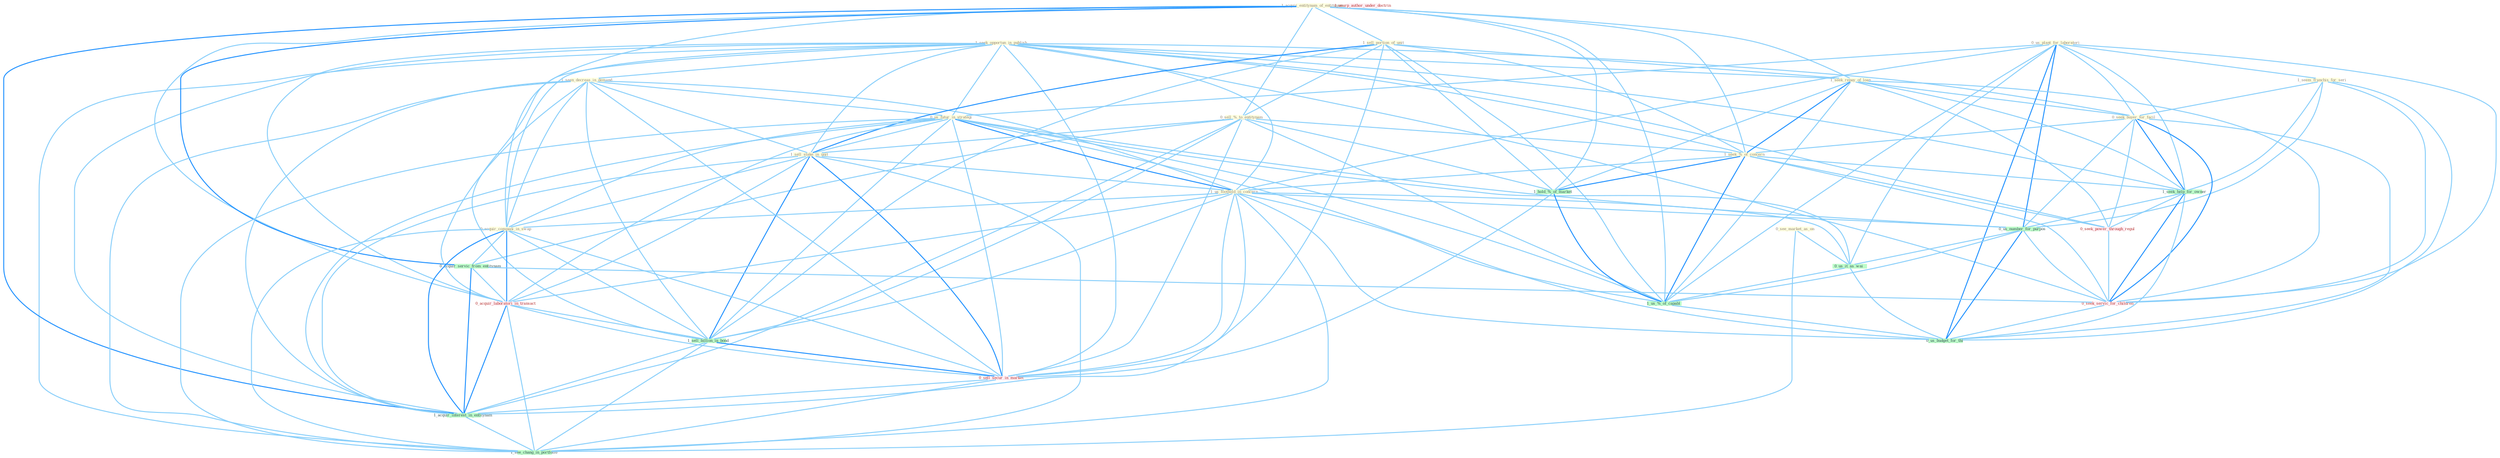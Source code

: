 Graph G{ 
    node
    [shape=polygon,style=filled,width=.5,height=.06,color="#BDFCC9",fixedsize=true,fontsize=4,
    fontcolor="#2f4f4f"];
    {node
    [color="#ffffe0", fontcolor="#8b7d6b"] "1_seek_opportun_in_publish " "1_acquir_entitynam_of_entitynam " "1_seen_decreas_in_demand " "0_us_plant_for_laboratori " "1_sell_portion_of_unit " "1_seek_repay_of_loan " "0_us_futur_in_strategi " "1_seem_franchis_for_seri " "0_seek_buyer_for_facil " "0_sell_%_to_entitynam " "1_seek_%_of_concern " "1_sell_stake_in_unit " "1_us_foothold_in_concern " "0_see_market_as_on " "0_acquir_compani_in_swap "}
{node [color="#fff0f5", fontcolor="#b22222"] "0_seek_power_through_regul " "0_acquir_laboratori_in_transact " "1_usurp_author_under_doctrin " "0_sell_secur_in_market " "0_seek_servic_for_children "}
edge [color="#B0E2FF"];

	"1_seek_opportun_in_publish " -- "1_seen_decreas_in_demand " [w="1", color="#87cefa" ];
	"1_seek_opportun_in_publish " -- "1_seek_repay_of_loan " [w="1", color="#87cefa" ];
	"1_seek_opportun_in_publish " -- "0_us_futur_in_strategi " [w="1", color="#87cefa" ];
	"1_seek_opportun_in_publish " -- "0_seek_buyer_for_facil " [w="1", color="#87cefa" ];
	"1_seek_opportun_in_publish " -- "1_seek_%_of_concern " [w="1", color="#87cefa" ];
	"1_seek_opportun_in_publish " -- "1_sell_stake_in_unit " [w="1", color="#87cefa" ];
	"1_seek_opportun_in_publish " -- "1_us_foothold_in_concern " [w="1", color="#87cefa" ];
	"1_seek_opportun_in_publish " -- "0_acquir_compani_in_swap " [w="1", color="#87cefa" ];
	"1_seek_opportun_in_publish " -- "1_seek_help_for_owner " [w="1", color="#87cefa" ];
	"1_seek_opportun_in_publish " -- "0_seek_power_through_regul " [w="1", color="#87cefa" ];
	"1_seek_opportun_in_publish " -- "0_acquir_laboratori_in_transact " [w="1", color="#87cefa" ];
	"1_seek_opportun_in_publish " -- "1_sell_billion_in_bond " [w="1", color="#87cefa" ];
	"1_seek_opportun_in_publish " -- "0_sell_secur_in_market " [w="1", color="#87cefa" ];
	"1_seek_opportun_in_publish " -- "1_acquir_interest_in_entitynam " [w="1", color="#87cefa" ];
	"1_seek_opportun_in_publish " -- "0_seek_servic_for_children " [w="1", color="#87cefa" ];
	"1_seek_opportun_in_publish " -- "1_see_chang_in_portfolio " [w="1", color="#87cefa" ];
	"1_acquir_entitynam_of_entitynam " -- "1_sell_portion_of_unit " [w="1", color="#87cefa" ];
	"1_acquir_entitynam_of_entitynam " -- "1_seek_repay_of_loan " [w="1", color="#87cefa" ];
	"1_acquir_entitynam_of_entitynam " -- "0_sell_%_to_entitynam " [w="1", color="#87cefa" ];
	"1_acquir_entitynam_of_entitynam " -- "1_seek_%_of_concern " [w="1", color="#87cefa" ];
	"1_acquir_entitynam_of_entitynam " -- "0_acquir_compani_in_swap " [w="1", color="#87cefa" ];
	"1_acquir_entitynam_of_entitynam " -- "0_acquir_servic_from_entitynam " [w="2", color="#1e90ff" , len=0.8];
	"1_acquir_entitynam_of_entitynam " -- "1_hold_%_of_market " [w="1", color="#87cefa" ];
	"1_acquir_entitynam_of_entitynam " -- "0_acquir_laboratori_in_transact " [w="1", color="#87cefa" ];
	"1_acquir_entitynam_of_entitynam " -- "1_us_%_of_capabl " [w="1", color="#87cefa" ];
	"1_acquir_entitynam_of_entitynam " -- "1_acquir_interest_in_entitynam " [w="2", color="#1e90ff" , len=0.8];
	"1_seen_decreas_in_demand " -- "0_us_futur_in_strategi " [w="1", color="#87cefa" ];
	"1_seen_decreas_in_demand " -- "1_sell_stake_in_unit " [w="1", color="#87cefa" ];
	"1_seen_decreas_in_demand " -- "1_us_foothold_in_concern " [w="1", color="#87cefa" ];
	"1_seen_decreas_in_demand " -- "0_acquir_compani_in_swap " [w="1", color="#87cefa" ];
	"1_seen_decreas_in_demand " -- "0_acquir_laboratori_in_transact " [w="1", color="#87cefa" ];
	"1_seen_decreas_in_demand " -- "1_sell_billion_in_bond " [w="1", color="#87cefa" ];
	"1_seen_decreas_in_demand " -- "0_sell_secur_in_market " [w="1", color="#87cefa" ];
	"1_seen_decreas_in_demand " -- "1_acquir_interest_in_entitynam " [w="1", color="#87cefa" ];
	"1_seen_decreas_in_demand " -- "1_see_chang_in_portfolio " [w="1", color="#87cefa" ];
	"0_us_plant_for_laboratori " -- "0_us_futur_in_strategi " [w="1", color="#87cefa" ];
	"0_us_plant_for_laboratori " -- "1_seem_franchis_for_seri " [w="1", color="#87cefa" ];
	"0_us_plant_for_laboratori " -- "0_seek_buyer_for_facil " [w="1", color="#87cefa" ];
	"0_us_plant_for_laboratori " -- "1_us_foothold_in_concern " [w="1", color="#87cefa" ];
	"0_us_plant_for_laboratori " -- "1_seek_help_for_owner " [w="1", color="#87cefa" ];
	"0_us_plant_for_laboratori " -- "0_us_number_for_purpos " [w="2", color="#1e90ff" , len=0.8];
	"0_us_plant_for_laboratori " -- "0_us_it_as_wai " [w="1", color="#87cefa" ];
	"0_us_plant_for_laboratori " -- "1_us_%_of_capabl " [w="1", color="#87cefa" ];
	"0_us_plant_for_laboratori " -- "0_seek_servic_for_children " [w="1", color="#87cefa" ];
	"0_us_plant_for_laboratori " -- "0_us_budget_for_thi " [w="2", color="#1e90ff" , len=0.8];
	"1_sell_portion_of_unit " -- "1_seek_repay_of_loan " [w="1", color="#87cefa" ];
	"1_sell_portion_of_unit " -- "0_sell_%_to_entitynam " [w="1", color="#87cefa" ];
	"1_sell_portion_of_unit " -- "1_seek_%_of_concern " [w="1", color="#87cefa" ];
	"1_sell_portion_of_unit " -- "1_sell_stake_in_unit " [w="2", color="#1e90ff" , len=0.8];
	"1_sell_portion_of_unit " -- "1_hold_%_of_market " [w="1", color="#87cefa" ];
	"1_sell_portion_of_unit " -- "1_sell_billion_in_bond " [w="1", color="#87cefa" ];
	"1_sell_portion_of_unit " -- "1_us_%_of_capabl " [w="1", color="#87cefa" ];
	"1_sell_portion_of_unit " -- "0_sell_secur_in_market " [w="1", color="#87cefa" ];
	"1_seek_repay_of_loan " -- "0_seek_buyer_for_facil " [w="1", color="#87cefa" ];
	"1_seek_repay_of_loan " -- "1_seek_%_of_concern " [w="2", color="#1e90ff" , len=0.8];
	"1_seek_repay_of_loan " -- "1_seek_help_for_owner " [w="1", color="#87cefa" ];
	"1_seek_repay_of_loan " -- "1_hold_%_of_market " [w="1", color="#87cefa" ];
	"1_seek_repay_of_loan " -- "0_seek_power_through_regul " [w="1", color="#87cefa" ];
	"1_seek_repay_of_loan " -- "1_us_%_of_capabl " [w="1", color="#87cefa" ];
	"1_seek_repay_of_loan " -- "0_seek_servic_for_children " [w="1", color="#87cefa" ];
	"0_us_futur_in_strategi " -- "1_sell_stake_in_unit " [w="1", color="#87cefa" ];
	"0_us_futur_in_strategi " -- "1_us_foothold_in_concern " [w="2", color="#1e90ff" , len=0.8];
	"0_us_futur_in_strategi " -- "0_acquir_compani_in_swap " [w="1", color="#87cefa" ];
	"0_us_futur_in_strategi " -- "0_us_number_for_purpos " [w="1", color="#87cefa" ];
	"0_us_futur_in_strategi " -- "0_acquir_laboratori_in_transact " [w="1", color="#87cefa" ];
	"0_us_futur_in_strategi " -- "1_sell_billion_in_bond " [w="1", color="#87cefa" ];
	"0_us_futur_in_strategi " -- "0_us_it_as_wai " [w="1", color="#87cefa" ];
	"0_us_futur_in_strategi " -- "1_us_%_of_capabl " [w="1", color="#87cefa" ];
	"0_us_futur_in_strategi " -- "0_sell_secur_in_market " [w="1", color="#87cefa" ];
	"0_us_futur_in_strategi " -- "1_acquir_interest_in_entitynam " [w="1", color="#87cefa" ];
	"0_us_futur_in_strategi " -- "1_see_chang_in_portfolio " [w="1", color="#87cefa" ];
	"0_us_futur_in_strategi " -- "0_us_budget_for_thi " [w="1", color="#87cefa" ];
	"1_seem_franchis_for_seri " -- "0_seek_buyer_for_facil " [w="1", color="#87cefa" ];
	"1_seem_franchis_for_seri " -- "1_seek_help_for_owner " [w="1", color="#87cefa" ];
	"1_seem_franchis_for_seri " -- "0_us_number_for_purpos " [w="1", color="#87cefa" ];
	"1_seem_franchis_for_seri " -- "0_seek_servic_for_children " [w="1", color="#87cefa" ];
	"1_seem_franchis_for_seri " -- "0_us_budget_for_thi " [w="1", color="#87cefa" ];
	"0_seek_buyer_for_facil " -- "1_seek_%_of_concern " [w="1", color="#87cefa" ];
	"0_seek_buyer_for_facil " -- "1_seek_help_for_owner " [w="2", color="#1e90ff" , len=0.8];
	"0_seek_buyer_for_facil " -- "0_seek_power_through_regul " [w="1", color="#87cefa" ];
	"0_seek_buyer_for_facil " -- "0_us_number_for_purpos " [w="1", color="#87cefa" ];
	"0_seek_buyer_for_facil " -- "0_seek_servic_for_children " [w="2", color="#1e90ff" , len=0.8];
	"0_seek_buyer_for_facil " -- "0_us_budget_for_thi " [w="1", color="#87cefa" ];
	"0_sell_%_to_entitynam " -- "1_seek_%_of_concern " [w="1", color="#87cefa" ];
	"0_sell_%_to_entitynam " -- "1_sell_stake_in_unit " [w="1", color="#87cefa" ];
	"0_sell_%_to_entitynam " -- "0_acquir_servic_from_entitynam " [w="1", color="#87cefa" ];
	"0_sell_%_to_entitynam " -- "1_hold_%_of_market " [w="1", color="#87cefa" ];
	"0_sell_%_to_entitynam " -- "1_sell_billion_in_bond " [w="1", color="#87cefa" ];
	"0_sell_%_to_entitynam " -- "1_us_%_of_capabl " [w="1", color="#87cefa" ];
	"0_sell_%_to_entitynam " -- "0_sell_secur_in_market " [w="1", color="#87cefa" ];
	"0_sell_%_to_entitynam " -- "1_acquir_interest_in_entitynam " [w="1", color="#87cefa" ];
	"1_seek_%_of_concern " -- "1_us_foothold_in_concern " [w="1", color="#87cefa" ];
	"1_seek_%_of_concern " -- "1_seek_help_for_owner " [w="1", color="#87cefa" ];
	"1_seek_%_of_concern " -- "1_hold_%_of_market " [w="2", color="#1e90ff" , len=0.8];
	"1_seek_%_of_concern " -- "0_seek_power_through_regul " [w="1", color="#87cefa" ];
	"1_seek_%_of_concern " -- "1_us_%_of_capabl " [w="2", color="#1e90ff" , len=0.8];
	"1_seek_%_of_concern " -- "0_seek_servic_for_children " [w="1", color="#87cefa" ];
	"1_sell_stake_in_unit " -- "1_us_foothold_in_concern " [w="1", color="#87cefa" ];
	"1_sell_stake_in_unit " -- "0_acquir_compani_in_swap " [w="1", color="#87cefa" ];
	"1_sell_stake_in_unit " -- "0_acquir_laboratori_in_transact " [w="1", color="#87cefa" ];
	"1_sell_stake_in_unit " -- "1_sell_billion_in_bond " [w="2", color="#1e90ff" , len=0.8];
	"1_sell_stake_in_unit " -- "0_sell_secur_in_market " [w="2", color="#1e90ff" , len=0.8];
	"1_sell_stake_in_unit " -- "1_acquir_interest_in_entitynam " [w="1", color="#87cefa" ];
	"1_sell_stake_in_unit " -- "1_see_chang_in_portfolio " [w="1", color="#87cefa" ];
	"1_us_foothold_in_concern " -- "0_acquir_compani_in_swap " [w="1", color="#87cefa" ];
	"1_us_foothold_in_concern " -- "0_us_number_for_purpos " [w="1", color="#87cefa" ];
	"1_us_foothold_in_concern " -- "0_acquir_laboratori_in_transact " [w="1", color="#87cefa" ];
	"1_us_foothold_in_concern " -- "1_sell_billion_in_bond " [w="1", color="#87cefa" ];
	"1_us_foothold_in_concern " -- "0_us_it_as_wai " [w="1", color="#87cefa" ];
	"1_us_foothold_in_concern " -- "1_us_%_of_capabl " [w="1", color="#87cefa" ];
	"1_us_foothold_in_concern " -- "0_sell_secur_in_market " [w="1", color="#87cefa" ];
	"1_us_foothold_in_concern " -- "1_acquir_interest_in_entitynam " [w="1", color="#87cefa" ];
	"1_us_foothold_in_concern " -- "1_see_chang_in_portfolio " [w="1", color="#87cefa" ];
	"1_us_foothold_in_concern " -- "0_us_budget_for_thi " [w="1", color="#87cefa" ];
	"0_see_market_as_on " -- "0_us_it_as_wai " [w="1", color="#87cefa" ];
	"0_see_market_as_on " -- "1_see_chang_in_portfolio " [w="1", color="#87cefa" ];
	"0_acquir_compani_in_swap " -- "0_acquir_servic_from_entitynam " [w="1", color="#87cefa" ];
	"0_acquir_compani_in_swap " -- "0_acquir_laboratori_in_transact " [w="2", color="#1e90ff" , len=0.8];
	"0_acquir_compani_in_swap " -- "1_sell_billion_in_bond " [w="1", color="#87cefa" ];
	"0_acquir_compani_in_swap " -- "0_sell_secur_in_market " [w="1", color="#87cefa" ];
	"0_acquir_compani_in_swap " -- "1_acquir_interest_in_entitynam " [w="2", color="#1e90ff" , len=0.8];
	"0_acquir_compani_in_swap " -- "1_see_chang_in_portfolio " [w="1", color="#87cefa" ];
	"1_seek_help_for_owner " -- "0_seek_power_through_regul " [w="1", color="#87cefa" ];
	"1_seek_help_for_owner " -- "0_us_number_for_purpos " [w="1", color="#87cefa" ];
	"1_seek_help_for_owner " -- "0_seek_servic_for_children " [w="2", color="#1e90ff" , len=0.8];
	"1_seek_help_for_owner " -- "0_us_budget_for_thi " [w="1", color="#87cefa" ];
	"0_acquir_servic_from_entitynam " -- "0_acquir_laboratori_in_transact " [w="1", color="#87cefa" ];
	"0_acquir_servic_from_entitynam " -- "1_acquir_interest_in_entitynam " [w="2", color="#1e90ff" , len=0.8];
	"0_acquir_servic_from_entitynam " -- "0_seek_servic_for_children " [w="1", color="#87cefa" ];
	"1_hold_%_of_market " -- "1_us_%_of_capabl " [w="2", color="#1e90ff" , len=0.8];
	"1_hold_%_of_market " -- "0_sell_secur_in_market " [w="1", color="#87cefa" ];
	"0_seek_power_through_regul " -- "0_seek_servic_for_children " [w="1", color="#87cefa" ];
	"0_us_number_for_purpos " -- "0_us_it_as_wai " [w="1", color="#87cefa" ];
	"0_us_number_for_purpos " -- "1_us_%_of_capabl " [w="1", color="#87cefa" ];
	"0_us_number_for_purpos " -- "0_seek_servic_for_children " [w="1", color="#87cefa" ];
	"0_us_number_for_purpos " -- "0_us_budget_for_thi " [w="2", color="#1e90ff" , len=0.8];
	"0_acquir_laboratori_in_transact " -- "1_sell_billion_in_bond " [w="1", color="#87cefa" ];
	"0_acquir_laboratori_in_transact " -- "0_sell_secur_in_market " [w="1", color="#87cefa" ];
	"0_acquir_laboratori_in_transact " -- "1_acquir_interest_in_entitynam " [w="2", color="#1e90ff" , len=0.8];
	"0_acquir_laboratori_in_transact " -- "1_see_chang_in_portfolio " [w="1", color="#87cefa" ];
	"1_sell_billion_in_bond " -- "0_sell_secur_in_market " [w="2", color="#1e90ff" , len=0.8];
	"1_sell_billion_in_bond " -- "1_acquir_interest_in_entitynam " [w="1", color="#87cefa" ];
	"1_sell_billion_in_bond " -- "1_see_chang_in_portfolio " [w="1", color="#87cefa" ];
	"0_us_it_as_wai " -- "1_us_%_of_capabl " [w="1", color="#87cefa" ];
	"0_us_it_as_wai " -- "0_us_budget_for_thi " [w="1", color="#87cefa" ];
	"1_us_%_of_capabl " -- "0_us_budget_for_thi " [w="1", color="#87cefa" ];
	"0_sell_secur_in_market " -- "1_acquir_interest_in_entitynam " [w="1", color="#87cefa" ];
	"0_sell_secur_in_market " -- "1_see_chang_in_portfolio " [w="1", color="#87cefa" ];
	"1_acquir_interest_in_entitynam " -- "1_see_chang_in_portfolio " [w="1", color="#87cefa" ];
	"0_seek_servic_for_children " -- "0_us_budget_for_thi " [w="1", color="#87cefa" ];
}